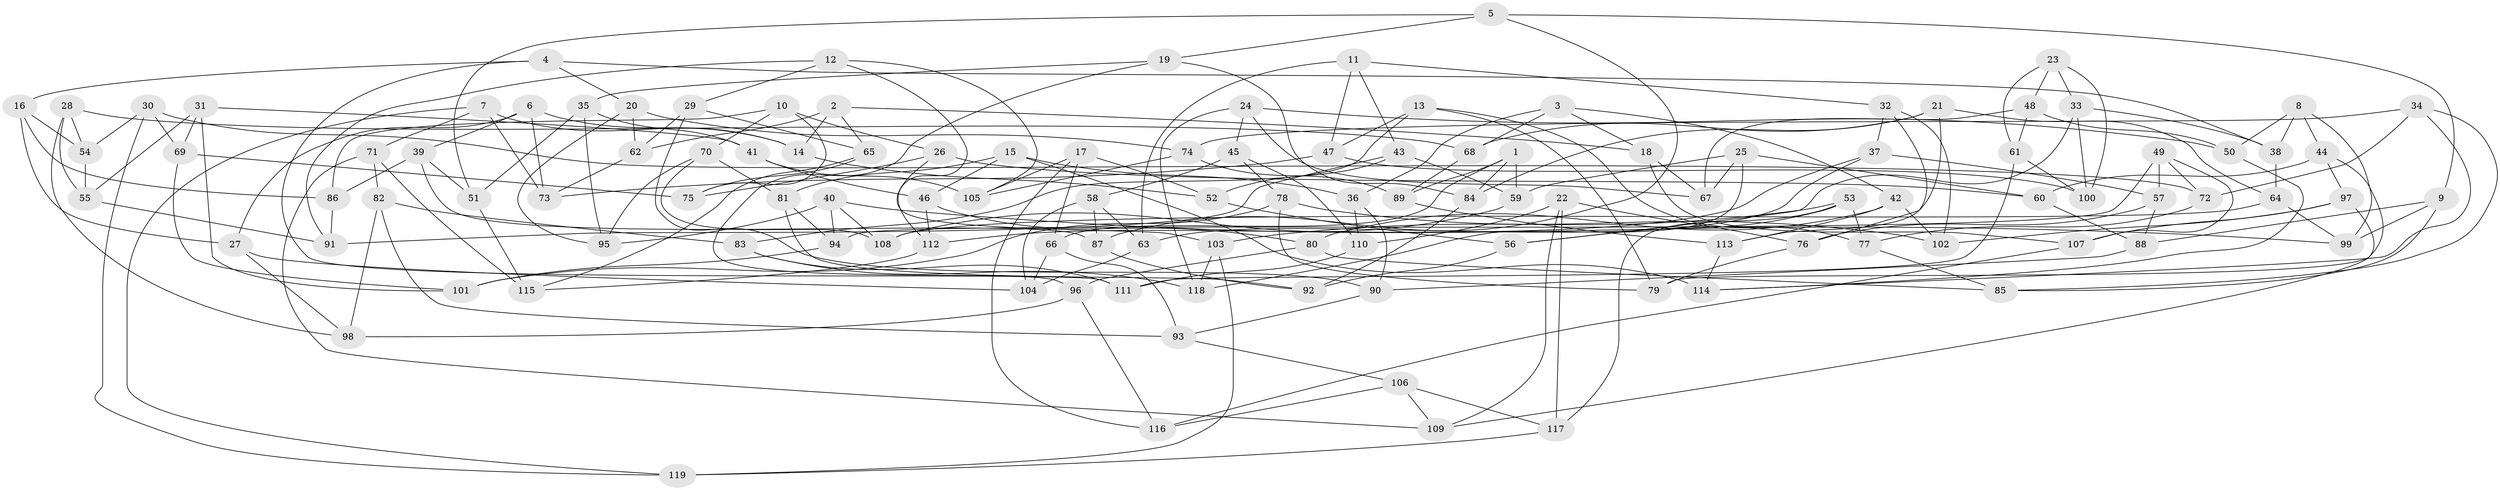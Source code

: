 // coarse degree distribution, {6: 0.43333333333333335, 5: 0.26666666666666666, 4: 0.2, 3: 0.05, 7: 0.05}
// Generated by graph-tools (version 1.1) at 2025/38/03/04/25 23:38:04]
// undirected, 119 vertices, 238 edges
graph export_dot {
  node [color=gray90,style=filled];
  1;
  2;
  3;
  4;
  5;
  6;
  7;
  8;
  9;
  10;
  11;
  12;
  13;
  14;
  15;
  16;
  17;
  18;
  19;
  20;
  21;
  22;
  23;
  24;
  25;
  26;
  27;
  28;
  29;
  30;
  31;
  32;
  33;
  34;
  35;
  36;
  37;
  38;
  39;
  40;
  41;
  42;
  43;
  44;
  45;
  46;
  47;
  48;
  49;
  50;
  51;
  52;
  53;
  54;
  55;
  56;
  57;
  58;
  59;
  60;
  61;
  62;
  63;
  64;
  65;
  66;
  67;
  68;
  69;
  70;
  71;
  72;
  73;
  74;
  75;
  76;
  77;
  78;
  79;
  80;
  81;
  82;
  83;
  84;
  85;
  86;
  87;
  88;
  89;
  90;
  91;
  92;
  93;
  94;
  95;
  96;
  97;
  98;
  99;
  100;
  101;
  102;
  103;
  104;
  105;
  106;
  107;
  108;
  109;
  110;
  111;
  112;
  113;
  114;
  115;
  116;
  117;
  118;
  119;
  1 -- 84;
  1 -- 59;
  1 -- 66;
  1 -- 89;
  2 -- 14;
  2 -- 62;
  2 -- 65;
  2 -- 18;
  3 -- 36;
  3 -- 42;
  3 -- 68;
  3 -- 18;
  4 -- 38;
  4 -- 20;
  4 -- 111;
  4 -- 16;
  5 -- 51;
  5 -- 87;
  5 -- 9;
  5 -- 19;
  6 -- 27;
  6 -- 73;
  6 -- 14;
  6 -- 39;
  7 -- 119;
  7 -- 71;
  7 -- 14;
  7 -- 73;
  8 -- 99;
  8 -- 38;
  8 -- 44;
  8 -- 50;
  9 -- 85;
  9 -- 88;
  9 -- 99;
  10 -- 26;
  10 -- 86;
  10 -- 70;
  10 -- 75;
  11 -- 32;
  11 -- 47;
  11 -- 43;
  11 -- 63;
  12 -- 105;
  12 -- 112;
  12 -- 91;
  12 -- 29;
  13 -- 77;
  13 -- 79;
  13 -- 83;
  13 -- 47;
  14 -- 52;
  15 -- 36;
  15 -- 46;
  15 -- 114;
  15 -- 81;
  16 -- 86;
  16 -- 54;
  16 -- 27;
  17 -- 66;
  17 -- 52;
  17 -- 105;
  17 -- 116;
  18 -- 107;
  18 -- 67;
  19 -- 35;
  19 -- 84;
  19 -- 96;
  20 -- 74;
  20 -- 95;
  20 -- 62;
  21 -- 113;
  21 -- 68;
  21 -- 64;
  21 -- 84;
  22 -- 110;
  22 -- 117;
  22 -- 109;
  22 -- 76;
  23 -- 61;
  23 -- 100;
  23 -- 33;
  23 -- 48;
  24 -- 118;
  24 -- 50;
  24 -- 45;
  24 -- 67;
  25 -- 59;
  25 -- 60;
  25 -- 118;
  25 -- 67;
  26 -- 60;
  26 -- 75;
  26 -- 103;
  27 -- 98;
  27 -- 104;
  28 -- 98;
  28 -- 54;
  28 -- 68;
  28 -- 55;
  29 -- 65;
  29 -- 62;
  29 -- 90;
  30 -- 119;
  30 -- 69;
  30 -- 72;
  30 -- 54;
  31 -- 55;
  31 -- 69;
  31 -- 101;
  31 -- 41;
  32 -- 102;
  32 -- 37;
  32 -- 76;
  33 -- 38;
  33 -- 56;
  33 -- 100;
  34 -- 114;
  34 -- 72;
  34 -- 85;
  34 -- 74;
  35 -- 51;
  35 -- 41;
  35 -- 95;
  36 -- 110;
  36 -- 90;
  37 -- 112;
  37 -- 57;
  37 -- 63;
  38 -- 64;
  39 -- 86;
  39 -- 51;
  39 -- 87;
  40 -- 108;
  40 -- 95;
  40 -- 99;
  40 -- 94;
  41 -- 46;
  41 -- 105;
  42 -- 102;
  42 -- 113;
  42 -- 80;
  43 -- 52;
  43 -- 59;
  43 -- 91;
  44 -- 97;
  44 -- 79;
  44 -- 60;
  45 -- 110;
  45 -- 78;
  45 -- 58;
  46 -- 112;
  46 -- 80;
  47 -- 73;
  47 -- 100;
  48 -- 61;
  48 -- 67;
  48 -- 50;
  49 -- 72;
  49 -- 107;
  49 -- 57;
  49 -- 94;
  50 -- 114;
  51 -- 115;
  52 -- 56;
  53 -- 56;
  53 -- 103;
  53 -- 77;
  53 -- 117;
  54 -- 55;
  55 -- 91;
  56 -- 92;
  57 -- 76;
  57 -- 88;
  58 -- 87;
  58 -- 63;
  58 -- 104;
  59 -- 108;
  60 -- 88;
  61 -- 111;
  61 -- 100;
  62 -- 73;
  63 -- 104;
  64 -- 108;
  64 -- 99;
  65 -- 75;
  65 -- 115;
  66 -- 93;
  66 -- 104;
  68 -- 89;
  69 -- 75;
  69 -- 101;
  70 -- 81;
  70 -- 108;
  70 -- 95;
  71 -- 115;
  71 -- 82;
  71 -- 109;
  72 -- 77;
  74 -- 105;
  74 -- 89;
  76 -- 79;
  77 -- 85;
  78 -- 79;
  78 -- 101;
  78 -- 102;
  80 -- 96;
  80 -- 85;
  81 -- 92;
  81 -- 94;
  82 -- 83;
  82 -- 98;
  82 -- 93;
  83 -- 118;
  83 -- 111;
  84 -- 92;
  86 -- 91;
  87 -- 92;
  88 -- 90;
  89 -- 113;
  90 -- 93;
  93 -- 106;
  94 -- 101;
  96 -- 98;
  96 -- 116;
  97 -- 109;
  97 -- 107;
  97 -- 102;
  103 -- 118;
  103 -- 119;
  106 -- 117;
  106 -- 116;
  106 -- 109;
  107 -- 116;
  110 -- 111;
  112 -- 115;
  113 -- 114;
  117 -- 119;
}
